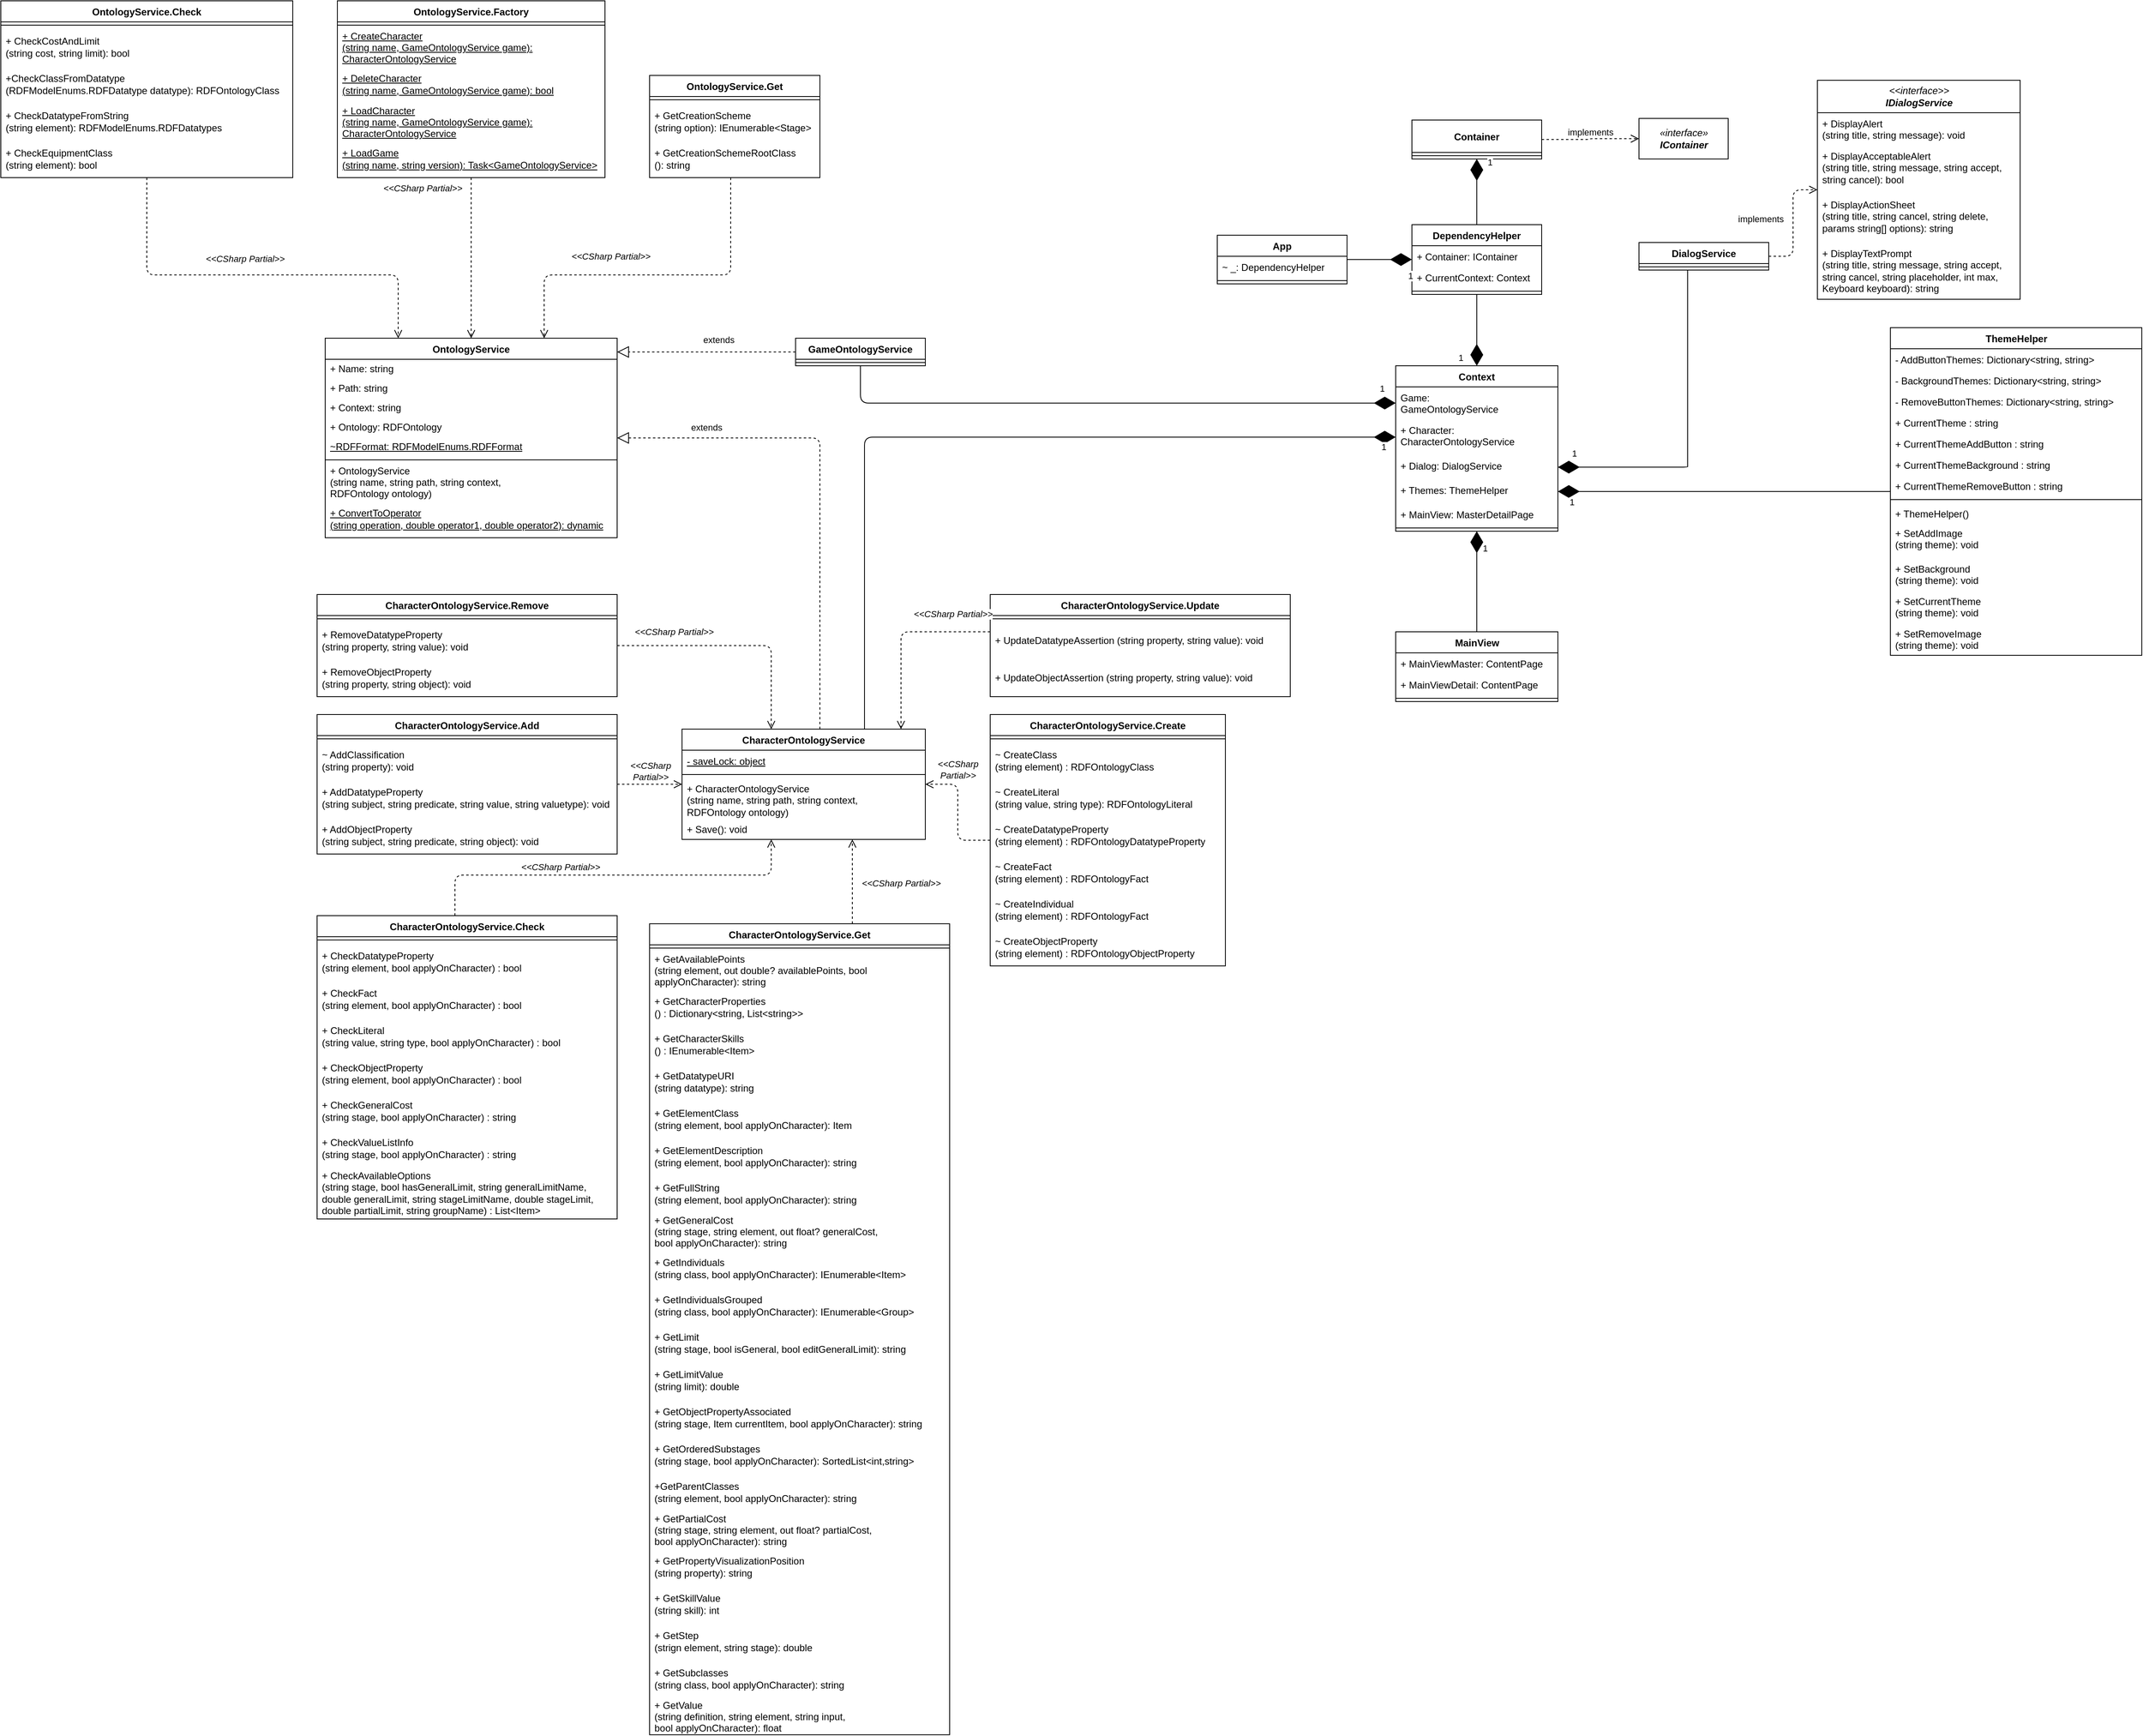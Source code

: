 <mxfile version="14.1.8" type="device"><diagram id="Ia1S_L3mhn8LtrbV-lqc" name="General"><mxGraphModel dx="920" dy="585" grid="1" gridSize="10" guides="1" tooltips="1" connect="1" arrows="1" fold="1" page="1" pageScale="1" pageWidth="9900" pageHeight="9900" math="0" shadow="0"><root><mxCell id="0"/><mxCell id="1" parent="0"/><mxCell id="yE9XUATQtFRVHNUEaAxG-1" value="App" style="swimlane;fontStyle=1;align=center;verticalAlign=top;childLayout=stackLayout;horizontal=1;startSize=26;horizontalStack=0;resizeParent=1;resizeParentMax=0;resizeLast=0;collapsible=1;marginBottom=0;" parent="1" vertex="1"><mxGeometry x="2540" y="751" width="160" height="60" as="geometry"/></mxCell><mxCell id="yE9XUATQtFRVHNUEaAxG-2" value="~ _: DependencyHelper" style="text;strokeColor=none;fillColor=none;align=left;verticalAlign=top;spacingLeft=4;spacingRight=4;overflow=hidden;rotatable=0;points=[[0,0.5],[1,0.5]];portConstraint=eastwest;" parent="yE9XUATQtFRVHNUEaAxG-1" vertex="1"><mxGeometry y="26" width="160" height="26" as="geometry"/></mxCell><mxCell id="yE9XUATQtFRVHNUEaAxG-3" value="" style="line;strokeWidth=1;fillColor=none;align=left;verticalAlign=middle;spacingTop=-1;spacingLeft=3;spacingRight=3;rotatable=0;labelPosition=right;points=[];portConstraint=eastwest;" parent="yE9XUATQtFRVHNUEaAxG-1" vertex="1"><mxGeometry y="52" width="160" height="8" as="geometry"/></mxCell><mxCell id="yE9XUATQtFRVHNUEaAxG-5" value="DependencyHelper" style="swimlane;fontStyle=1;align=center;verticalAlign=top;childLayout=stackLayout;horizontal=1;startSize=26;horizontalStack=0;resizeParent=1;resizeParentMax=0;resizeLast=0;collapsible=1;marginBottom=0;" parent="1" vertex="1"><mxGeometry x="2780" y="738" width="160" height="86" as="geometry"/></mxCell><mxCell id="yE9XUATQtFRVHNUEaAxG-6" value="+ Container: IContainer" style="text;strokeColor=none;fillColor=none;align=left;verticalAlign=top;spacingLeft=4;spacingRight=4;overflow=hidden;rotatable=0;points=[[0,0.5],[1,0.5]];portConstraint=eastwest;" parent="yE9XUATQtFRVHNUEaAxG-5" vertex="1"><mxGeometry y="26" width="160" height="26" as="geometry"/></mxCell><mxCell id="yE9XUATQtFRVHNUEaAxG-9" value="+ CurrentContext: Context" style="text;strokeColor=none;fillColor=none;align=left;verticalAlign=top;spacingLeft=4;spacingRight=4;overflow=hidden;rotatable=0;points=[[0,0.5],[1,0.5]];portConstraint=eastwest;" parent="yE9XUATQtFRVHNUEaAxG-5" vertex="1"><mxGeometry y="52" width="160" height="26" as="geometry"/></mxCell><mxCell id="yE9XUATQtFRVHNUEaAxG-7" value="" style="line;strokeWidth=1;fillColor=none;align=left;verticalAlign=middle;spacingTop=-1;spacingLeft=3;spacingRight=3;rotatable=0;labelPosition=right;points=[];portConstraint=eastwest;" parent="yE9XUATQtFRVHNUEaAxG-5" vertex="1"><mxGeometry y="78" width="160" height="8" as="geometry"/></mxCell><mxCell id="yE9XUATQtFRVHNUEaAxG-10" value="" style="endArrow=diamondThin;endFill=1;endSize=24;html=1;" parent="1" source="yE9XUATQtFRVHNUEaAxG-1" target="yE9XUATQtFRVHNUEaAxG-5" edge="1"><mxGeometry width="160" relative="1" as="geometry"><mxPoint x="2490" y="871" as="sourcePoint"/><mxPoint x="2650" y="871" as="targetPoint"/></mxGeometry></mxCell><mxCell id="yE9XUATQtFRVHNUEaAxG-11" value="1" style="edgeLabel;html=1;align=center;verticalAlign=middle;resizable=0;points=[];" parent="yE9XUATQtFRVHNUEaAxG-10" vertex="1" connectable="0"><mxGeometry x="-0.481" y="4" relative="1" as="geometry"><mxPoint x="57" y="24" as="offset"/></mxGeometry></mxCell><mxCell id="yE9XUATQtFRVHNUEaAxG-12" value="Context" style="swimlane;fontStyle=1;align=center;verticalAlign=top;childLayout=stackLayout;horizontal=1;startSize=26;horizontalStack=0;resizeParent=1;resizeParentMax=0;resizeLast=0;collapsible=1;marginBottom=0;" parent="1" vertex="1"><mxGeometry x="2760" y="912" width="200" height="204" as="geometry"/></mxCell><mxCell id="_t6as6g4_KkXABU6nr1K-5" value="Game:&#10;GameOntologyService" style="text;strokeColor=none;fillColor=none;align=left;verticalAlign=top;spacingLeft=4;spacingRight=4;overflow=hidden;rotatable=0;points=[[0,0.5],[1,0.5]];portConstraint=eastwest;" vertex="1" parent="yE9XUATQtFRVHNUEaAxG-12"><mxGeometry y="26" width="200" height="40" as="geometry"/></mxCell><mxCell id="yE9XUATQtFRVHNUEaAxG-13" value="+ Character: &#10;CharacterOntologyService" style="text;strokeColor=none;fillColor=none;align=left;verticalAlign=top;spacingLeft=4;spacingRight=4;overflow=hidden;rotatable=0;points=[[0,0.5],[1,0.5]];portConstraint=eastwest;" parent="yE9XUATQtFRVHNUEaAxG-12" vertex="1"><mxGeometry y="66" width="200" height="44" as="geometry"/></mxCell><mxCell id="_t6as6g4_KkXABU6nr1K-6" value="+ Dialog: DialogService" style="text;strokeColor=none;fillColor=none;align=left;verticalAlign=top;spacingLeft=4;spacingRight=4;overflow=hidden;rotatable=0;points=[[0,0.5],[1,0.5]];portConstraint=eastwest;" vertex="1" parent="yE9XUATQtFRVHNUEaAxG-12"><mxGeometry y="110" width="200" height="30" as="geometry"/></mxCell><mxCell id="_t6as6g4_KkXABU6nr1K-7" value="+ Themes: ThemeHelper" style="text;strokeColor=none;fillColor=none;align=left;verticalAlign=top;spacingLeft=4;spacingRight=4;overflow=hidden;rotatable=0;points=[[0,0.5],[1,0.5]];portConstraint=eastwest;" vertex="1" parent="yE9XUATQtFRVHNUEaAxG-12"><mxGeometry y="140" width="200" height="30" as="geometry"/></mxCell><mxCell id="yE9XUATQtFRVHNUEaAxG-14" value="+ MainView: MasterDetailPage" style="text;strokeColor=none;fillColor=none;align=left;verticalAlign=top;spacingLeft=4;spacingRight=4;overflow=hidden;rotatable=0;points=[[0,0.5],[1,0.5]];portConstraint=eastwest;" parent="yE9XUATQtFRVHNUEaAxG-12" vertex="1"><mxGeometry y="170" width="200" height="26" as="geometry"/></mxCell><mxCell id="yE9XUATQtFRVHNUEaAxG-15" value="" style="line;strokeWidth=1;fillColor=none;align=left;verticalAlign=middle;spacingTop=-1;spacingLeft=3;spacingRight=3;rotatable=0;labelPosition=right;points=[];portConstraint=eastwest;" parent="yE9XUATQtFRVHNUEaAxG-12" vertex="1"><mxGeometry y="196" width="200" height="8" as="geometry"/></mxCell><mxCell id="yE9XUATQtFRVHNUEaAxG-16" value="Container" style="swimlane;fontStyle=1;align=center;verticalAlign=middle;childLayout=stackLayout;horizontal=1;startSize=40;horizontalStack=0;resizeParent=1;resizeParentMax=0;resizeLast=0;collapsible=1;marginBottom=0;" parent="1" vertex="1"><mxGeometry x="2780" y="609" width="160" height="48" as="geometry"/></mxCell><mxCell id="yE9XUATQtFRVHNUEaAxG-19" value="" style="line;strokeWidth=1;fillColor=none;align=left;verticalAlign=middle;spacingTop=-1;spacingLeft=3;spacingRight=3;rotatable=0;labelPosition=right;points=[];portConstraint=eastwest;" parent="yE9XUATQtFRVHNUEaAxG-16" vertex="1"><mxGeometry y="40" width="160" height="8" as="geometry"/></mxCell><mxCell id="yE9XUATQtFRVHNUEaAxG-23" value="1" style="endArrow=diamondThin;endFill=1;endSize=24;html=1;edgeStyle=orthogonalEdgeStyle;exitX=0.5;exitY=1;exitDx=0;exitDy=0;" parent="1" source="yE9XUATQtFRVHNUEaAxG-5" target="yE9XUATQtFRVHNUEaAxG-12" edge="1"><mxGeometry x="0.778" y="-20" width="160" relative="1" as="geometry"><mxPoint x="2740" y="862" as="sourcePoint"/><mxPoint x="2850" y="842" as="targetPoint"/><mxPoint as="offset"/></mxGeometry></mxCell><mxCell id="_t6as6g4_KkXABU6nr1K-1" value="1" style="endArrow=diamondThin;endFill=1;endSize=24;html=1;edgeStyle=orthogonalEdgeStyle;exitX=0.5;exitY=0;exitDx=0;exitDy=0;" edge="1" parent="1" source="yE9XUATQtFRVHNUEaAxG-5" target="yE9XUATQtFRVHNUEaAxG-16"><mxGeometry x="0.91" y="-16" width="160" relative="1" as="geometry"><mxPoint x="2790" y="791" as="sourcePoint"/><mxPoint x="2880" y="791" as="targetPoint"/><mxPoint as="offset"/><Array as="points"><mxPoint x="2860" y="699"/><mxPoint x="2860" y="699"/></Array></mxGeometry></mxCell><mxCell id="_t6as6g4_KkXABU6nr1K-2" value="&lt;i&gt;«interface»&lt;br&gt;&lt;b&gt;IContainer&lt;/b&gt;&lt;/i&gt;" style="html=1;" vertex="1" parent="1"><mxGeometry x="3060" y="607" width="110" height="50" as="geometry"/></mxCell><mxCell id="_t6as6g4_KkXABU6nr1K-8" value="CharacterOntologyService" style="swimlane;fontStyle=1;align=center;verticalAlign=top;childLayout=stackLayout;horizontal=1;startSize=26;horizontalStack=0;resizeParent=1;resizeParentMax=0;resizeLast=0;collapsible=1;marginBottom=0;" vertex="1" parent="1"><mxGeometry x="1880" y="1360" width="300" height="136" as="geometry"/></mxCell><mxCell id="_t6as6g4_KkXABU6nr1K-34" value="- saveLock: object" style="text;strokeColor=none;fillColor=none;align=left;verticalAlign=top;spacingLeft=4;spacingRight=4;overflow=hidden;rotatable=0;points=[[0,0.5],[1,0.5]];portConstraint=eastwest;fontStyle=4" vertex="1" parent="_t6as6g4_KkXABU6nr1K-8"><mxGeometry y="26" width="300" height="26" as="geometry"/></mxCell><mxCell id="_t6as6g4_KkXABU6nr1K-10" value="" style="line;strokeWidth=1;fillColor=none;align=left;verticalAlign=middle;spacingTop=-1;spacingLeft=3;spacingRight=3;rotatable=0;labelPosition=right;points=[];portConstraint=eastwest;" vertex="1" parent="_t6as6g4_KkXABU6nr1K-8"><mxGeometry y="52" width="300" height="8" as="geometry"/></mxCell><mxCell id="_t6as6g4_KkXABU6nr1K-259" value="+ CharacterOntologyService&#10;(string name, string path, string context,&#10;RDFOntology ontology)" style="text;strokeColor=none;fillColor=none;align=left;verticalAlign=top;spacingLeft=4;spacingRight=4;overflow=hidden;rotatable=0;points=[[0,0.5],[1,0.5]];portConstraint=eastwest;fontStyle=0;whiteSpace=wrap;" vertex="1" parent="_t6as6g4_KkXABU6nr1K-8"><mxGeometry y="60" width="300" height="50" as="geometry"/></mxCell><mxCell id="_t6as6g4_KkXABU6nr1K-111" value="+ Save(): void" style="text;strokeColor=none;fillColor=none;align=left;verticalAlign=top;spacingLeft=4;spacingRight=4;overflow=hidden;rotatable=0;points=[[0,0.5],[1,0.5]];portConstraint=eastwest;fontStyle=0" vertex="1" parent="_t6as6g4_KkXABU6nr1K-8"><mxGeometry y="110" width="300" height="26" as="geometry"/></mxCell><mxCell id="_t6as6g4_KkXABU6nr1K-12" value="GameOntologyService" style="swimlane;fontStyle=1;align=center;verticalAlign=top;childLayout=stackLayout;horizontal=1;startSize=26;horizontalStack=0;resizeParent=1;resizeParentMax=0;resizeLast=0;collapsible=1;marginBottom=0;" vertex="1" parent="1"><mxGeometry x="2020" y="878" width="160" height="34" as="geometry"/></mxCell><mxCell id="_t6as6g4_KkXABU6nr1K-13" value="" style="line;strokeWidth=1;fillColor=none;align=left;verticalAlign=middle;spacingTop=-1;spacingLeft=3;spacingRight=3;rotatable=0;labelPosition=right;points=[];portConstraint=eastwest;" vertex="1" parent="_t6as6g4_KkXABU6nr1K-12"><mxGeometry y="26" width="160" height="8" as="geometry"/></mxCell><mxCell id="_t6as6g4_KkXABU6nr1K-15" value="OntologyService" style="swimlane;fontStyle=1;align=center;verticalAlign=top;childLayout=stackLayout;horizontal=1;startSize=26;horizontalStack=0;resizeParent=1;resizeParentMax=0;resizeLast=0;collapsible=1;marginBottom=0;" vertex="1" parent="1"><mxGeometry x="1440" y="878" width="360" height="246" as="geometry"/></mxCell><mxCell id="_t6as6g4_KkXABU6nr1K-262" value="+ Name: string" style="text;strokeColor=none;fillColor=none;align=left;verticalAlign=middle;spacingLeft=4;spacingRight=4;overflow=hidden;rotatable=0;points=[[0,0.5],[1,0.5]];portConstraint=eastwest;horizontal=1;textDirection=ltr;whiteSpace=wrap;" vertex="1" parent="_t6as6g4_KkXABU6nr1K-15"><mxGeometry y="26" width="360" height="24" as="geometry"/></mxCell><mxCell id="_t6as6g4_KkXABU6nr1K-264" value="+ Path: string" style="text;strokeColor=none;fillColor=none;align=left;verticalAlign=middle;spacingLeft=4;spacingRight=4;overflow=hidden;rotatable=0;points=[[0,0.5],[1,0.5]];portConstraint=eastwest;horizontal=1;textDirection=ltr;whiteSpace=wrap;" vertex="1" parent="_t6as6g4_KkXABU6nr1K-15"><mxGeometry y="50" width="360" height="24" as="geometry"/></mxCell><mxCell id="_t6as6g4_KkXABU6nr1K-263" value="+ Context: string" style="text;strokeColor=none;fillColor=none;align=left;verticalAlign=middle;spacingLeft=4;spacingRight=4;overflow=hidden;rotatable=0;points=[[0,0.5],[1,0.5]];portConstraint=eastwest;horizontal=1;textDirection=ltr;whiteSpace=wrap;" vertex="1" parent="_t6as6g4_KkXABU6nr1K-15"><mxGeometry y="74" width="360" height="24" as="geometry"/></mxCell><mxCell id="_t6as6g4_KkXABU6nr1K-258" value="+ Ontology: RDFOntology" style="text;strokeColor=none;fillColor=none;align=left;verticalAlign=middle;spacingLeft=4;spacingRight=4;overflow=hidden;rotatable=0;points=[[0,0.5],[1,0.5]];portConstraint=eastwest;horizontal=1;textDirection=ltr;whiteSpace=wrap;" vertex="1" parent="_t6as6g4_KkXABU6nr1K-15"><mxGeometry y="98" width="360" height="24" as="geometry"/></mxCell><mxCell id="_t6as6g4_KkXABU6nr1K-266" value="~RDFFormat: RDFModelEnums.RDFFormat" style="text;strokeColor=none;fillColor=none;align=left;verticalAlign=middle;spacingLeft=4;spacingRight=4;overflow=hidden;rotatable=0;points=[[0,0.5],[1,0.5]];portConstraint=eastwest;horizontal=1;textDirection=ltr;whiteSpace=wrap;fontStyle=4" vertex="1" parent="_t6as6g4_KkXABU6nr1K-15"><mxGeometry y="122" width="360" height="24" as="geometry"/></mxCell><mxCell id="_t6as6g4_KkXABU6nr1K-16" value="" style="line;strokeWidth=1;fillColor=none;align=left;verticalAlign=middle;spacingTop=-1;spacingLeft=3;spacingRight=3;rotatable=0;labelPosition=right;points=[];portConstraint=eastwest;" vertex="1" parent="_t6as6g4_KkXABU6nr1K-15"><mxGeometry y="146" width="360" height="8" as="geometry"/></mxCell><mxCell id="_t6as6g4_KkXABU6nr1K-257" value="+ OntologyService&#10;(string name, string path, string context,&#10;RDFOntology ontology)" style="text;strokeColor=none;fillColor=none;align=left;verticalAlign=middle;spacingLeft=4;spacingRight=4;overflow=hidden;rotatable=0;points=[[0,0.5],[1,0.5]];portConstraint=eastwest;horizontal=1;textDirection=ltr;whiteSpace=wrap;" vertex="1" parent="_t6as6g4_KkXABU6nr1K-15"><mxGeometry y="154" width="360" height="46" as="geometry"/></mxCell><mxCell id="_t6as6g4_KkXABU6nr1K-261" value="+ ConvertToOperator&#10;(string operation, double operator1, double operator2): dynamic" style="text;strokeColor=none;fillColor=none;align=left;verticalAlign=middle;spacingLeft=4;spacingRight=4;overflow=hidden;rotatable=0;points=[[0,0.5],[1,0.5]];portConstraint=eastwest;horizontal=1;textDirection=ltr;whiteSpace=wrap;fontStyle=4" vertex="1" parent="_t6as6g4_KkXABU6nr1K-15"><mxGeometry y="200" width="360" height="46" as="geometry"/></mxCell><mxCell id="_t6as6g4_KkXABU6nr1K-17" value="" style="endArrow=diamondThin;endFill=1;endSize=24;html=1;exitX=0.75;exitY=0;exitDx=0;exitDy=0;entryX=0;entryY=0.5;entryDx=0;entryDy=0;edgeStyle=orthogonalEdgeStyle;" edge="1" parent="1" source="_t6as6g4_KkXABU6nr1K-8" target="yE9XUATQtFRVHNUEaAxG-13"><mxGeometry width="160" relative="1" as="geometry"><mxPoint x="2480" y="992" as="sourcePoint"/><mxPoint x="2640" y="992" as="targetPoint"/></mxGeometry></mxCell><mxCell id="_t6as6g4_KkXABU6nr1K-273" value="1" style="edgeLabel;html=1;align=center;verticalAlign=middle;resizable=0;points=[];" vertex="1" connectable="0" parent="_t6as6g4_KkXABU6nr1K-17"><mxGeometry x="0.947" y="2" relative="1" as="geometry"><mxPoint x="11.35" y="14" as="offset"/></mxGeometry></mxCell><mxCell id="_t6as6g4_KkXABU6nr1K-83" value="CharacterOntologyService.Remove" style="swimlane;fontStyle=1;align=center;verticalAlign=top;childLayout=stackLayout;horizontal=1;startSize=26;horizontalStack=0;resizeParent=1;resizeParentMax=0;resizeLast=0;collapsible=1;marginBottom=0;" vertex="1" parent="1"><mxGeometry x="1430" y="1194" width="370" height="126" as="geometry"/></mxCell><mxCell id="_t6as6g4_KkXABU6nr1K-85" value="" style="line;strokeWidth=1;fillColor=none;align=left;verticalAlign=middle;spacingTop=-1;spacingLeft=3;spacingRight=3;rotatable=0;labelPosition=right;points=[];portConstraint=eastwest;" vertex="1" parent="_t6as6g4_KkXABU6nr1K-83"><mxGeometry y="26" width="370" height="8" as="geometry"/></mxCell><mxCell id="_t6as6g4_KkXABU6nr1K-163" value="+ RemoveDatatypeProperty &#10;(string property, string value): void" style="text;strokeColor=none;fillColor=none;align=left;verticalAlign=middle;spacingLeft=4;spacingRight=4;overflow=hidden;rotatable=0;points=[[0,0.5],[1,0.5]];portConstraint=eastwest;horizontal=1;textDirection=ltr;whiteSpace=wrap;" vertex="1" parent="_t6as6g4_KkXABU6nr1K-83"><mxGeometry y="34" width="370" height="46" as="geometry"/></mxCell><mxCell id="_t6as6g4_KkXABU6nr1K-164" value="+ RemoveObjectProperty &#10;(string property, string object): void" style="text;strokeColor=none;fillColor=none;align=left;verticalAlign=middle;spacingLeft=4;spacingRight=4;overflow=hidden;rotatable=0;points=[[0,0.5],[1,0.5]];portConstraint=eastwest;horizontal=1;textDirection=ltr;whiteSpace=wrap;" vertex="1" parent="_t6as6g4_KkXABU6nr1K-83"><mxGeometry y="80" width="370" height="46" as="geometry"/></mxCell><mxCell id="_t6as6g4_KkXABU6nr1K-87" value="CharacterOntologyService.Add" style="swimlane;fontStyle=1;align=center;verticalAlign=top;childLayout=stackLayout;horizontal=1;startSize=26;horizontalStack=0;resizeParent=1;resizeParentMax=0;resizeLast=0;collapsible=1;marginBottom=0;" vertex="1" parent="1"><mxGeometry x="1430" y="1342" width="370" height="172" as="geometry"/></mxCell><mxCell id="_t6as6g4_KkXABU6nr1K-89" value="" style="line;strokeWidth=1;fillColor=none;align=left;verticalAlign=middle;spacingTop=-1;spacingLeft=3;spacingRight=3;rotatable=0;labelPosition=right;points=[];portConstraint=eastwest;" vertex="1" parent="_t6as6g4_KkXABU6nr1K-87"><mxGeometry y="26" width="370" height="8" as="geometry"/></mxCell><mxCell id="_t6as6g4_KkXABU6nr1K-160" value="~ AddClassification &#10;(string property): void" style="text;strokeColor=none;fillColor=none;align=left;verticalAlign=middle;spacingLeft=4;spacingRight=4;overflow=hidden;rotatable=0;points=[[0,0.5],[1,0.5]];portConstraint=eastwest;horizontal=1;textDirection=ltr;whiteSpace=wrap;" vertex="1" parent="_t6as6g4_KkXABU6nr1K-87"><mxGeometry y="34" width="370" height="46" as="geometry"/></mxCell><mxCell id="_t6as6g4_KkXABU6nr1K-88" value="+ AddDatatypeProperty &#10;(string subject, string predicate, string value, string valuetype): void" style="text;strokeColor=none;fillColor=none;align=left;verticalAlign=middle;spacingLeft=4;spacingRight=4;overflow=hidden;rotatable=0;points=[[0,0.5],[1,0.5]];portConstraint=eastwest;horizontal=1;textDirection=ltr;whiteSpace=wrap;" vertex="1" parent="_t6as6g4_KkXABU6nr1K-87"><mxGeometry y="80" width="370" height="46" as="geometry"/></mxCell><mxCell id="_t6as6g4_KkXABU6nr1K-161" value="+ AddObjectProperty&#10;(string subject, string predicate, string object): void" style="text;strokeColor=none;fillColor=none;align=left;verticalAlign=middle;spacingLeft=4;spacingRight=4;overflow=hidden;rotatable=0;points=[[0,0.5],[1,0.5]];portConstraint=eastwest;horizontal=1;textDirection=ltr;whiteSpace=wrap;" vertex="1" parent="_t6as6g4_KkXABU6nr1K-87"><mxGeometry y="126" width="370" height="46" as="geometry"/></mxCell><mxCell id="_t6as6g4_KkXABU6nr1K-91" value="CharacterOntologyService.Check" style="swimlane;fontStyle=1;align=center;verticalAlign=top;childLayout=stackLayout;horizontal=1;startSize=26;horizontalStack=0;resizeParent=1;resizeParentMax=0;resizeLast=0;collapsible=1;marginBottom=0;" vertex="1" parent="1"><mxGeometry x="1430" y="1590" width="370" height="374" as="geometry"/></mxCell><mxCell id="_t6as6g4_KkXABU6nr1K-93" value="" style="line;strokeWidth=1;fillColor=none;align=left;verticalAlign=middle;spacingTop=-1;spacingLeft=3;spacingRight=3;rotatable=0;labelPosition=right;points=[];portConstraint=eastwest;" vertex="1" parent="_t6as6g4_KkXABU6nr1K-91"><mxGeometry y="26" width="370" height="8" as="geometry"/></mxCell><mxCell id="_t6as6g4_KkXABU6nr1K-193" value="+ CheckDatatypeProperty&#10;(string element, bool applyOnCharacter) : bool" style="text;strokeColor=none;fillColor=none;align=left;verticalAlign=middle;spacingLeft=4;spacingRight=4;overflow=hidden;rotatable=0;points=[[0,0.5],[1,0.5]];portConstraint=eastwest;horizontal=1;textDirection=ltr;whiteSpace=wrap;" vertex="1" parent="_t6as6g4_KkXABU6nr1K-91"><mxGeometry y="34" width="370" height="46" as="geometry"/></mxCell><mxCell id="_t6as6g4_KkXABU6nr1K-195" value="+ CheckFact&#10;(string element, bool applyOnCharacter) : bool" style="text;strokeColor=none;fillColor=none;align=left;verticalAlign=middle;spacingLeft=4;spacingRight=4;overflow=hidden;rotatable=0;points=[[0,0.5],[1,0.5]];portConstraint=eastwest;horizontal=1;textDirection=ltr;whiteSpace=wrap;" vertex="1" parent="_t6as6g4_KkXABU6nr1K-91"><mxGeometry y="80" width="370" height="46" as="geometry"/></mxCell><mxCell id="_t6as6g4_KkXABU6nr1K-171" value="+ CheckLiteral&#10;(string value, string type, bool applyOnCharacter) : bool" style="text;strokeColor=none;fillColor=none;align=left;verticalAlign=middle;spacingLeft=4;spacingRight=4;overflow=hidden;rotatable=0;points=[[0,0.5],[1,0.5]];portConstraint=eastwest;horizontal=1;textDirection=ltr;whiteSpace=wrap;" vertex="1" parent="_t6as6g4_KkXABU6nr1K-91"><mxGeometry y="126" width="370" height="46" as="geometry"/></mxCell><mxCell id="_t6as6g4_KkXABU6nr1K-197" value="+ CheckObjectProperty&#10;(string element, bool applyOnCharacter) : bool" style="text;strokeColor=none;fillColor=none;align=left;verticalAlign=middle;spacingLeft=4;spacingRight=4;overflow=hidden;rotatable=0;points=[[0,0.5],[1,0.5]];portConstraint=eastwest;horizontal=1;textDirection=ltr;whiteSpace=wrap;" vertex="1" parent="_t6as6g4_KkXABU6nr1K-91"><mxGeometry y="172" width="370" height="46" as="geometry"/></mxCell><mxCell id="_t6as6g4_KkXABU6nr1K-196" value="+ CheckGeneralCost&#10;(string stage, bool applyOnCharacter) : string" style="text;strokeColor=none;fillColor=none;align=left;verticalAlign=middle;spacingLeft=4;spacingRight=4;overflow=hidden;rotatable=0;points=[[0,0.5],[1,0.5]];portConstraint=eastwest;horizontal=1;textDirection=ltr;whiteSpace=wrap;" vertex="1" parent="_t6as6g4_KkXABU6nr1K-91"><mxGeometry y="218" width="370" height="46" as="geometry"/></mxCell><mxCell id="_t6as6g4_KkXABU6nr1K-194" value="+ CheckValueListInfo&#10;(string stage, bool applyOnCharacter) : string" style="text;strokeColor=none;fillColor=none;align=left;verticalAlign=middle;spacingLeft=4;spacingRight=4;overflow=hidden;rotatable=0;points=[[0,0.5],[1,0.5]];portConstraint=eastwest;horizontal=1;textDirection=ltr;whiteSpace=wrap;" vertex="1" parent="_t6as6g4_KkXABU6nr1K-91"><mxGeometry y="264" width="370" height="46" as="geometry"/></mxCell><mxCell id="_t6as6g4_KkXABU6nr1K-192" value="+ CheckAvailableOptions&#10;(string stage, bool hasGeneralLimit, string generalLimitName, double generalLimit, string stageLimitName, double stageLimit, double partialLimit, string groupName) : List&lt;Item&gt;" style="text;strokeColor=none;fillColor=none;align=left;verticalAlign=middle;spacingLeft=4;spacingRight=4;overflow=hidden;rotatable=0;points=[[0,0.5],[1,0.5]];portConstraint=eastwest;horizontal=1;textDirection=ltr;whiteSpace=wrap;" vertex="1" parent="_t6as6g4_KkXABU6nr1K-91"><mxGeometry y="310" width="370" height="64" as="geometry"/></mxCell><mxCell id="_t6as6g4_KkXABU6nr1K-95" value="CharacterOntologyService.Create" style="swimlane;fontStyle=1;align=center;verticalAlign=top;childLayout=stackLayout;horizontal=1;startSize=26;horizontalStack=0;resizeParent=1;resizeParentMax=0;resizeLast=0;collapsible=1;marginBottom=0;" vertex="1" parent="1"><mxGeometry x="2260" y="1342" width="290" height="310" as="geometry"/></mxCell><mxCell id="_t6as6g4_KkXABU6nr1K-97" value="" style="line;strokeWidth=1;fillColor=none;align=left;verticalAlign=middle;spacingTop=-1;spacingLeft=3;spacingRight=3;rotatable=0;labelPosition=right;points=[];portConstraint=eastwest;" vertex="1" parent="_t6as6g4_KkXABU6nr1K-95"><mxGeometry y="26" width="290" height="8" as="geometry"/></mxCell><mxCell id="_t6as6g4_KkXABU6nr1K-181" value="~ CreateClass&#10;(string element) : RDFOntologyClass" style="text;strokeColor=none;fillColor=none;align=left;verticalAlign=middle;spacingLeft=4;spacingRight=4;overflow=hidden;rotatable=0;points=[[0,0.5],[1,0.5]];portConstraint=eastwest;horizontal=1;textDirection=ltr;whiteSpace=wrap;" vertex="1" parent="_t6as6g4_KkXABU6nr1K-95"><mxGeometry y="34" width="290" height="46" as="geometry"/></mxCell><mxCell id="_t6as6g4_KkXABU6nr1K-173" value="~ CreateLiteral&#10;(string value, string type): RDFOntologyLiteral" style="text;strokeColor=none;fillColor=none;align=left;verticalAlign=middle;spacingLeft=4;spacingRight=4;overflow=hidden;rotatable=0;points=[[0,0.5],[1,0.5]];portConstraint=eastwest;horizontal=1;textDirection=ltr;whiteSpace=wrap;" vertex="1" parent="_t6as6g4_KkXABU6nr1K-95"><mxGeometry y="80" width="290" height="46" as="geometry"/></mxCell><mxCell id="_t6as6g4_KkXABU6nr1K-184" value="~ CreateDatatypeProperty&#10;(string element) : RDFOntologyDatatypeProperty" style="text;strokeColor=none;fillColor=none;align=left;verticalAlign=middle;spacingLeft=4;spacingRight=4;overflow=hidden;rotatable=0;points=[[0,0.5],[1,0.5]];portConstraint=eastwest;horizontal=1;textDirection=ltr;whiteSpace=wrap;" vertex="1" parent="_t6as6g4_KkXABU6nr1K-95"><mxGeometry y="126" width="290" height="46" as="geometry"/></mxCell><mxCell id="_t6as6g4_KkXABU6nr1K-167" value="~ CreateFact&#10;(string element) : RDFOntologyFact" style="text;strokeColor=none;fillColor=none;align=left;verticalAlign=middle;spacingLeft=4;spacingRight=4;overflow=hidden;rotatable=0;points=[[0,0.5],[1,0.5]];portConstraint=eastwest;horizontal=1;textDirection=ltr;whiteSpace=wrap;" vertex="1" parent="_t6as6g4_KkXABU6nr1K-95"><mxGeometry y="172" width="290" height="46" as="geometry"/></mxCell><mxCell id="_t6as6g4_KkXABU6nr1K-182" value="~ CreateIndividual&#10;(string element) : RDFOntologyFact" style="text;strokeColor=none;fillColor=none;align=left;verticalAlign=middle;spacingLeft=4;spacingRight=4;overflow=hidden;rotatable=0;points=[[0,0.5],[1,0.5]];portConstraint=eastwest;horizontal=1;textDirection=ltr;whiteSpace=wrap;" vertex="1" parent="_t6as6g4_KkXABU6nr1K-95"><mxGeometry y="218" width="290" height="46" as="geometry"/></mxCell><mxCell id="_t6as6g4_KkXABU6nr1K-183" value="~ CreateObjectProperty&#10;(string element) : RDFOntologyObjectProperty" style="text;strokeColor=none;fillColor=none;align=left;verticalAlign=middle;spacingLeft=4;spacingRight=4;overflow=hidden;rotatable=0;points=[[0,0.5],[1,0.5]];portConstraint=eastwest;horizontal=1;textDirection=ltr;whiteSpace=wrap;" vertex="1" parent="_t6as6g4_KkXABU6nr1K-95"><mxGeometry y="264" width="290" height="46" as="geometry"/></mxCell><mxCell id="_t6as6g4_KkXABU6nr1K-99" value="CharacterOntologyService.Get" style="swimlane;fontStyle=1;align=center;verticalAlign=top;childLayout=stackLayout;horizontal=1;startSize=26;horizontalStack=0;resizeParent=1;resizeParentMax=0;resizeLast=0;collapsible=1;marginBottom=0;" vertex="1" parent="1"><mxGeometry x="1840" y="1600" width="370" height="1000" as="geometry"/></mxCell><mxCell id="_t6as6g4_KkXABU6nr1K-101" value="" style="line;strokeWidth=1;fillColor=none;align=left;verticalAlign=middle;spacingTop=-1;spacingLeft=3;spacingRight=3;rotatable=0;labelPosition=right;points=[];portConstraint=eastwest;" vertex="1" parent="_t6as6g4_KkXABU6nr1K-99"><mxGeometry y="26" width="370" height="8" as="geometry"/></mxCell><mxCell id="_t6as6g4_KkXABU6nr1K-206" value="+ GetAvailablePoints&#10;(string element, out double? availablePoints, bool applyOnCharacter): string" style="text;strokeColor=none;fillColor=none;align=left;verticalAlign=middle;spacingLeft=4;spacingRight=4;overflow=hidden;rotatable=0;points=[[0,0.5],[1,0.5]];portConstraint=eastwest;horizontal=1;textDirection=ltr;whiteSpace=wrap;" vertex="1" parent="_t6as6g4_KkXABU6nr1K-99"><mxGeometry y="34" width="370" height="46" as="geometry"/></mxCell><mxCell id="_t6as6g4_KkXABU6nr1K-198" value="+ GetCharacterProperties &#10;() : Dictionary&lt;string, List&lt;string&gt;&gt;" style="text;strokeColor=none;fillColor=none;align=left;verticalAlign=middle;spacingLeft=4;spacingRight=4;overflow=hidden;rotatable=0;points=[[0,0.5],[1,0.5]];portConstraint=eastwest;horizontal=1;textDirection=ltr;whiteSpace=wrap;" vertex="1" parent="_t6as6g4_KkXABU6nr1K-99"><mxGeometry y="80" width="370" height="46" as="geometry"/></mxCell><mxCell id="_t6as6g4_KkXABU6nr1K-199" value="+ GetCharacterSkills&#10;() : IEnumerable&lt;Item&gt;" style="text;strokeColor=none;fillColor=none;align=left;verticalAlign=middle;spacingLeft=4;spacingRight=4;overflow=hidden;rotatable=0;points=[[0,0.5],[1,0.5]];portConstraint=eastwest;horizontal=1;textDirection=ltr;whiteSpace=wrap;" vertex="1" parent="_t6as6g4_KkXABU6nr1K-99"><mxGeometry y="126" width="370" height="46" as="geometry"/></mxCell><mxCell id="_t6as6g4_KkXABU6nr1K-214" value="+ GetDatatypeURI&#10;(string datatype): string" style="text;strokeColor=none;fillColor=none;align=left;verticalAlign=middle;spacingLeft=4;spacingRight=4;overflow=hidden;rotatable=0;points=[[0,0.5],[1,0.5]];portConstraint=eastwest;horizontal=1;textDirection=ltr;whiteSpace=wrap;" vertex="1" parent="_t6as6g4_KkXABU6nr1K-99"><mxGeometry y="172" width="370" height="46" as="geometry"/></mxCell><mxCell id="_t6as6g4_KkXABU6nr1K-208" value="+ GetElementClass&#10;(string element, bool applyOnCharacter): Item" style="text;strokeColor=none;fillColor=none;align=left;verticalAlign=middle;spacingLeft=4;spacingRight=4;overflow=hidden;rotatable=0;points=[[0,0.5],[1,0.5]];portConstraint=eastwest;horizontal=1;textDirection=ltr;whiteSpace=wrap;" vertex="1" parent="_t6as6g4_KkXABU6nr1K-99"><mxGeometry y="218" width="370" height="46" as="geometry"/></mxCell><mxCell id="_t6as6g4_KkXABU6nr1K-210" value="+ GetElementDescription&#10;(string element, bool applyOnCharacter): string" style="text;strokeColor=none;fillColor=none;align=left;verticalAlign=middle;spacingLeft=4;spacingRight=4;overflow=hidden;rotatable=0;points=[[0,0.5],[1,0.5]];portConstraint=eastwest;horizontal=1;textDirection=ltr;whiteSpace=wrap;" vertex="1" parent="_t6as6g4_KkXABU6nr1K-99"><mxGeometry y="264" width="370" height="46" as="geometry"/></mxCell><mxCell id="_t6as6g4_KkXABU6nr1K-212" value="+ GetFullString&#10;(string element, bool applyOnCharacter): string" style="text;strokeColor=none;fillColor=none;align=left;verticalAlign=middle;spacingLeft=4;spacingRight=4;overflow=hidden;rotatable=0;points=[[0,0.5],[1,0.5]];portConstraint=eastwest;horizontal=1;textDirection=ltr;whiteSpace=wrap;" vertex="1" parent="_t6as6g4_KkXABU6nr1K-99"><mxGeometry y="310" width="370" height="46" as="geometry"/></mxCell><mxCell id="_t6as6g4_KkXABU6nr1K-216" value="+ GetGeneralCost&#10;(string stage, string element, out float? generalCost, &#10;bool applyOnCharacter): string" style="text;strokeColor=none;fillColor=none;align=left;verticalAlign=middle;spacingLeft=4;spacingRight=4;overflow=hidden;rotatable=0;points=[[0,0.5],[1,0.5]];portConstraint=eastwest;horizontal=1;textDirection=ltr;whiteSpace=wrap;" vertex="1" parent="_t6as6g4_KkXABU6nr1K-99"><mxGeometry y="356" width="370" height="46" as="geometry"/></mxCell><mxCell id="_t6as6g4_KkXABU6nr1K-209" value="+ GetIndividuals&#10;(string class, bool applyOnCharacter): IEnumerable&lt;Item&gt;" style="text;strokeColor=none;fillColor=none;align=left;verticalAlign=middle;spacingLeft=4;spacingRight=4;overflow=hidden;rotatable=0;points=[[0,0.5],[1,0.5]];portConstraint=eastwest;horizontal=1;textDirection=ltr;whiteSpace=wrap;" vertex="1" parent="_t6as6g4_KkXABU6nr1K-99"><mxGeometry y="402" width="370" height="46" as="geometry"/></mxCell><mxCell id="_t6as6g4_KkXABU6nr1K-207" value="+ GetIndividualsGrouped&#10;(string class, bool applyOnCharacter): IEnumerable&lt;Group&gt;" style="text;strokeColor=none;fillColor=none;align=left;verticalAlign=middle;spacingLeft=4;spacingRight=4;overflow=hidden;rotatable=0;points=[[0,0.5],[1,0.5]];portConstraint=eastwest;horizontal=1;textDirection=ltr;whiteSpace=wrap;" vertex="1" parent="_t6as6g4_KkXABU6nr1K-99"><mxGeometry y="448" width="370" height="46" as="geometry"/></mxCell><mxCell id="_t6as6g4_KkXABU6nr1K-205" value="+ GetLimit&#10;(string stage, bool isGeneral, bool editGeneralLimit): string" style="text;strokeColor=none;fillColor=none;align=left;verticalAlign=middle;spacingLeft=4;spacingRight=4;overflow=hidden;rotatable=0;points=[[0,0.5],[1,0.5]];portConstraint=eastwest;horizontal=1;textDirection=ltr;whiteSpace=wrap;" vertex="1" parent="_t6as6g4_KkXABU6nr1K-99"><mxGeometry y="494" width="370" height="46" as="geometry"/></mxCell><mxCell id="_t6as6g4_KkXABU6nr1K-203" value="+ GetLimitValue&#10;(string limit): double" style="text;strokeColor=none;fillColor=none;align=left;verticalAlign=middle;spacingLeft=4;spacingRight=4;overflow=hidden;rotatable=0;points=[[0,0.5],[1,0.5]];portConstraint=eastwest;horizontal=1;textDirection=ltr;whiteSpace=wrap;" vertex="1" parent="_t6as6g4_KkXABU6nr1K-99"><mxGeometry y="540" width="370" height="46" as="geometry"/></mxCell><mxCell id="_t6as6g4_KkXABU6nr1K-202" value="+ GetObjectPropertyAssociated&#10;(string stage, Item currentItem, bool applyOnCharacter): string" style="text;strokeColor=none;fillColor=none;align=left;verticalAlign=middle;spacingLeft=4;spacingRight=4;overflow=hidden;rotatable=0;points=[[0,0.5],[1,0.5]];portConstraint=eastwest;horizontal=1;textDirection=ltr;whiteSpace=wrap;" vertex="1" parent="_t6as6g4_KkXABU6nr1K-99"><mxGeometry y="586" width="370" height="46" as="geometry"/></mxCell><mxCell id="_t6as6g4_KkXABU6nr1K-211" value="+ GetOrderedSubstages&#10;(string stage, bool applyOnCharacter): SortedList&lt;int,string&gt;" style="text;strokeColor=none;fillColor=none;align=left;verticalAlign=middle;spacingLeft=4;spacingRight=4;overflow=hidden;rotatable=0;points=[[0,0.5],[1,0.5]];portConstraint=eastwest;horizontal=1;textDirection=ltr;whiteSpace=wrap;" vertex="1" parent="_t6as6g4_KkXABU6nr1K-99"><mxGeometry y="632" width="370" height="46" as="geometry"/></mxCell><mxCell id="_t6as6g4_KkXABU6nr1K-213" value="+GetParentClasses&#10;(string element, bool applyOnCharacter): string" style="text;strokeColor=none;fillColor=none;align=left;verticalAlign=middle;spacingLeft=4;spacingRight=4;overflow=hidden;rotatable=0;points=[[0,0.5],[1,0.5]];portConstraint=eastwest;horizontal=1;textDirection=ltr;whiteSpace=wrap;" vertex="1" parent="_t6as6g4_KkXABU6nr1K-99"><mxGeometry y="678" width="370" height="46" as="geometry"/></mxCell><mxCell id="_t6as6g4_KkXABU6nr1K-240" value="+ GetPartialCost&#10;(string stage, string element, out float? partialCost, &#10;bool applyOnCharacter): string" style="text;strokeColor=none;fillColor=none;align=left;verticalAlign=middle;spacingLeft=4;spacingRight=4;overflow=hidden;rotatable=0;points=[[0,0.5],[1,0.5]];portConstraint=eastwest;horizontal=1;textDirection=ltr;whiteSpace=wrap;" vertex="1" parent="_t6as6g4_KkXABU6nr1K-99"><mxGeometry y="724" width="370" height="46" as="geometry"/></mxCell><mxCell id="_t6as6g4_KkXABU6nr1K-185" value="+ GetPropertyVisualizationPosition &#10;(string property): string" style="text;strokeColor=none;fillColor=none;align=left;verticalAlign=middle;spacingLeft=4;spacingRight=4;overflow=hidden;rotatable=0;points=[[0,0.5],[1,0.5]];portConstraint=eastwest;horizontal=1;textDirection=ltr;whiteSpace=wrap;" vertex="1" parent="_t6as6g4_KkXABU6nr1K-99"><mxGeometry y="770" width="370" height="46" as="geometry"/></mxCell><mxCell id="_t6as6g4_KkXABU6nr1K-200" value="+ GetSkillValue&#10;(string skill): int" style="text;strokeColor=none;fillColor=none;align=left;verticalAlign=middle;spacingLeft=4;spacingRight=4;overflow=hidden;rotatable=0;points=[[0,0.5],[1,0.5]];portConstraint=eastwest;horizontal=1;textDirection=ltr;whiteSpace=wrap;" vertex="1" parent="_t6as6g4_KkXABU6nr1K-99"><mxGeometry y="816" width="370" height="46" as="geometry"/></mxCell><mxCell id="_t6as6g4_KkXABU6nr1K-204" value="+ GetStep&#10;(strign element, string stage): double" style="text;strokeColor=none;fillColor=none;align=left;verticalAlign=middle;spacingLeft=4;spacingRight=4;overflow=hidden;rotatable=0;points=[[0,0.5],[1,0.5]];portConstraint=eastwest;horizontal=1;textDirection=ltr;whiteSpace=wrap;" vertex="1" parent="_t6as6g4_KkXABU6nr1K-99"><mxGeometry y="862" width="370" height="46" as="geometry"/></mxCell><mxCell id="_t6as6g4_KkXABU6nr1K-239" value="+ GetSubclasses&#10;(string class, bool applyOnCharacter): string" style="text;strokeColor=none;fillColor=none;align=left;verticalAlign=middle;spacingLeft=4;spacingRight=4;overflow=hidden;rotatable=0;points=[[0,0.5],[1,0.5]];portConstraint=eastwest;horizontal=1;textDirection=ltr;whiteSpace=wrap;" vertex="1" parent="_t6as6g4_KkXABU6nr1K-99"><mxGeometry y="908" width="370" height="46" as="geometry"/></mxCell><mxCell id="_t6as6g4_KkXABU6nr1K-201" value="+ GetValue&#10;(string definition, string element, string input, &#10;bool applyOnCharacter): float" style="text;strokeColor=none;fillColor=none;align=left;verticalAlign=middle;spacingLeft=4;spacingRight=4;overflow=hidden;rotatable=0;points=[[0,0.5],[1,0.5]];portConstraint=eastwest;horizontal=1;textDirection=ltr;whiteSpace=wrap;" vertex="1" parent="_t6as6g4_KkXABU6nr1K-99"><mxGeometry y="954" width="370" height="46" as="geometry"/></mxCell><mxCell id="_t6as6g4_KkXABU6nr1K-103" value="CharacterOntologyService.Update" style="swimlane;fontStyle=1;align=center;verticalAlign=top;childLayout=stackLayout;horizontal=1;startSize=26;horizontalStack=0;resizeParent=1;resizeParentMax=0;resizeLast=0;collapsible=1;marginBottom=0;" vertex="1" parent="1"><mxGeometry x="2260" y="1194" width="370" height="126" as="geometry"/></mxCell><mxCell id="_t6as6g4_KkXABU6nr1K-105" value="" style="line;strokeWidth=1;fillColor=none;align=left;verticalAlign=middle;spacingTop=-1;spacingLeft=3;spacingRight=3;rotatable=0;labelPosition=right;points=[];portConstraint=eastwest;" vertex="1" parent="_t6as6g4_KkXABU6nr1K-103"><mxGeometry y="26" width="370" height="8" as="geometry"/></mxCell><mxCell id="_t6as6g4_KkXABU6nr1K-165" value="+ UpdateDatatypeAssertion (string property, string value): void" style="text;strokeColor=none;fillColor=none;align=left;verticalAlign=middle;spacingLeft=4;spacingRight=4;overflow=hidden;rotatable=0;points=[[0,0.5],[1,0.5]];portConstraint=eastwest;horizontal=1;textDirection=ltr;whiteSpace=wrap;" vertex="1" parent="_t6as6g4_KkXABU6nr1K-103"><mxGeometry y="34" width="370" height="46" as="geometry"/></mxCell><mxCell id="_t6as6g4_KkXABU6nr1K-166" value="+ UpdateObjectAssertion (string property, string value): void" style="text;strokeColor=none;fillColor=none;align=left;verticalAlign=middle;spacingLeft=4;spacingRight=4;overflow=hidden;rotatable=0;points=[[0,0.5],[1,0.5]];portConstraint=eastwest;horizontal=1;textDirection=ltr;whiteSpace=wrap;" vertex="1" parent="_t6as6g4_KkXABU6nr1K-103"><mxGeometry y="80" width="370" height="46" as="geometry"/></mxCell><mxCell id="_t6as6g4_KkXABU6nr1K-245" value="" style="html=1;verticalAlign=bottom;endArrow=open;dashed=1;endSize=8;edgeStyle=orthogonalEdgeStyle;" edge="1" parent="1" source="_t6as6g4_KkXABU6nr1K-87" target="_t6as6g4_KkXABU6nr1K-8"><mxGeometry relative="1" as="geometry"><mxPoint x="2070" y="1500" as="sourcePoint"/><mxPoint x="1920" y="1500" as="targetPoint"/></mxGeometry></mxCell><mxCell id="_t6as6g4_KkXABU6nr1K-246" value="&lt;i&gt;&amp;lt;&amp;lt;CSharp &lt;br&gt;Partial&amp;gt;&amp;gt;&lt;/i&gt;" style="edgeLabel;html=1;align=center;verticalAlign=middle;resizable=0;points=[];" vertex="1" connectable="0" parent="_t6as6g4_KkXABU6nr1K-245"><mxGeometry x="-0.228" y="-3" relative="1" as="geometry"><mxPoint x="9.41" y="-19" as="offset"/></mxGeometry></mxCell><mxCell id="_t6as6g4_KkXABU6nr1K-247" value="" style="html=1;verticalAlign=bottom;endArrow=open;dashed=1;endSize=8;edgeStyle=orthogonalEdgeStyle;" edge="1" parent="1" source="_t6as6g4_KkXABU6nr1K-91" target="_t6as6g4_KkXABU6nr1K-8"><mxGeometry relative="1" as="geometry"><mxPoint x="1840" y="1522" as="sourcePoint"/><mxPoint x="2000.0" y="1475.0" as="targetPoint"/><Array as="points"><mxPoint x="1600" y="1540"/><mxPoint x="1990" y="1540"/></Array></mxGeometry></mxCell><mxCell id="_t6as6g4_KkXABU6nr1K-248" value="&lt;i&gt;&amp;lt;&amp;lt;CSharp Partial&amp;gt;&amp;gt;&lt;/i&gt;" style="edgeLabel;html=1;align=center;verticalAlign=middle;resizable=0;points=[];" vertex="1" connectable="0" parent="_t6as6g4_KkXABU6nr1K-247"><mxGeometry x="-0.228" y="-3" relative="1" as="geometry"><mxPoint x="-7.12" y="-13.06" as="offset"/></mxGeometry></mxCell><mxCell id="_t6as6g4_KkXABU6nr1K-249" value="" style="html=1;verticalAlign=bottom;endArrow=open;dashed=1;endSize=8;edgeStyle=orthogonalEdgeStyle;" edge="1" parent="1" source="_t6as6g4_KkXABU6nr1K-99" target="_t6as6g4_KkXABU6nr1K-8"><mxGeometry relative="1" as="geometry"><mxPoint x="1699.996" y="1600" as="sourcePoint"/><mxPoint x="2090.064" y="1446.0" as="targetPoint"/><Array as="points"><mxPoint x="2090" y="1580"/><mxPoint x="2090" y="1580"/></Array></mxGeometry></mxCell><mxCell id="_t6as6g4_KkXABU6nr1K-250" value="&lt;i&gt;&amp;lt;&amp;lt;CSharp Partial&amp;gt;&amp;gt;&lt;/i&gt;" style="edgeLabel;html=1;align=center;verticalAlign=middle;resizable=0;points=[];" vertex="1" connectable="0" parent="_t6as6g4_KkXABU6nr1K-249"><mxGeometry x="-0.228" y="-3" relative="1" as="geometry"><mxPoint x="57" y="-10" as="offset"/></mxGeometry></mxCell><mxCell id="_t6as6g4_KkXABU6nr1K-251" value="" style="html=1;verticalAlign=bottom;endArrow=open;dashed=1;endSize=8;edgeStyle=orthogonalEdgeStyle;" edge="1" parent="1" source="_t6as6g4_KkXABU6nr1K-83" target="_t6as6g4_KkXABU6nr1K-8"><mxGeometry relative="1" as="geometry"><mxPoint x="1980" y="1339" as="sourcePoint"/><mxPoint x="1980" y="1175" as="targetPoint"/><Array as="points"><mxPoint x="1990" y="1257"/></Array></mxGeometry></mxCell><mxCell id="_t6as6g4_KkXABU6nr1K-252" value="&lt;i&gt;&amp;lt;&amp;lt;CSharp Partial&amp;gt;&amp;gt;&lt;/i&gt;" style="edgeLabel;html=1;align=center;verticalAlign=middle;resizable=0;points=[];" vertex="1" connectable="0" parent="_t6as6g4_KkXABU6nr1K-251"><mxGeometry x="-0.228" y="-3" relative="1" as="geometry"><mxPoint x="-42.94" y="-20" as="offset"/></mxGeometry></mxCell><mxCell id="_t6as6g4_KkXABU6nr1K-253" value="" style="html=1;verticalAlign=bottom;endArrow=open;dashed=1;endSize=8;edgeStyle=orthogonalEdgeStyle;" edge="1" parent="1" target="_t6as6g4_KkXABU6nr1K-8"><mxGeometry relative="1" as="geometry"><mxPoint x="2260" y="1240" as="sourcePoint"/><mxPoint x="2120" y="1376" as="targetPoint"/><Array as="points"><mxPoint x="2150" y="1240"/></Array></mxGeometry></mxCell><mxCell id="_t6as6g4_KkXABU6nr1K-254" value="&lt;i&gt;&amp;lt;&amp;lt;CSharp Partial&amp;gt;&amp;gt;&lt;/i&gt;" style="edgeLabel;html=1;align=center;verticalAlign=middle;resizable=0;points=[];" vertex="1" connectable="0" parent="_t6as6g4_KkXABU6nr1K-253"><mxGeometry x="-0.228" y="-3" relative="1" as="geometry"><mxPoint x="43" y="-19" as="offset"/></mxGeometry></mxCell><mxCell id="_t6as6g4_KkXABU6nr1K-255" value="" style="html=1;verticalAlign=bottom;endArrow=open;dashed=1;endSize=8;edgeStyle=orthogonalEdgeStyle;" edge="1" parent="1" source="_t6as6g4_KkXABU6nr1K-95" target="_t6as6g4_KkXABU6nr1K-8"><mxGeometry relative="1" as="geometry"><mxPoint x="2120" y="1630" as="sourcePoint"/><mxPoint x="2120" y="1466" as="targetPoint"/><Array as="points"/></mxGeometry></mxCell><mxCell id="_t6as6g4_KkXABU6nr1K-256" value="&lt;i&gt;&amp;lt;&amp;lt;CSharp &lt;br&gt;Partial&amp;gt;&amp;gt;&lt;/i&gt;" style="edgeLabel;html=1;align=center;verticalAlign=middle;resizable=0;points=[];" vertex="1" connectable="0" parent="_t6as6g4_KkXABU6nr1K-255"><mxGeometry x="-0.228" y="-3" relative="1" as="geometry"><mxPoint x="-3" y="-69.35" as="offset"/></mxGeometry></mxCell><mxCell id="_t6as6g4_KkXABU6nr1K-267" value="" style="endArrow=block;dashed=1;endFill=0;endSize=12;html=1;edgeStyle=orthogonalEdgeStyle;" edge="1" parent="1" source="_t6as6g4_KkXABU6nr1K-8" target="_t6as6g4_KkXABU6nr1K-15"><mxGeometry width="160" relative="1" as="geometry"><mxPoint x="1790" y="1160" as="sourcePoint"/><mxPoint x="1950" y="1160" as="targetPoint"/><Array as="points"><mxPoint x="2050" y="1001"/></Array></mxGeometry></mxCell><mxCell id="_t6as6g4_KkXABU6nr1K-268" value="extends" style="edgeLabel;html=1;align=center;verticalAlign=middle;resizable=0;points=[];" vertex="1" connectable="0" parent="_t6as6g4_KkXABU6nr1K-267"><mxGeometry x="-0.161" y="1" relative="1" as="geometry"><mxPoint x="-139" y="-116.71" as="offset"/></mxGeometry></mxCell><mxCell id="_t6as6g4_KkXABU6nr1K-269" value="" style="endArrow=block;dashed=1;endFill=0;endSize=12;html=1;edgeStyle=orthogonalEdgeStyle;" edge="1" parent="1" source="_t6as6g4_KkXABU6nr1K-12" target="_t6as6g4_KkXABU6nr1K-15"><mxGeometry width="160" relative="1" as="geometry"><mxPoint x="2080" y="1199" as="sourcePoint"/><mxPoint x="1830" y="840" as="targetPoint"/><Array as="points"><mxPoint x="1850" y="895"/><mxPoint x="1850" y="895"/></Array></mxGeometry></mxCell><mxCell id="_t6as6g4_KkXABU6nr1K-270" value="extends" style="edgeLabel;html=1;align=center;verticalAlign=middle;resizable=0;points=[];" vertex="1" connectable="0" parent="_t6as6g4_KkXABU6nr1K-269"><mxGeometry x="-0.161" y="1" relative="1" as="geometry"><mxPoint x="-2.35" y="-16.0" as="offset"/></mxGeometry></mxCell><mxCell id="_t6as6g4_KkXABU6nr1K-271" value="" style="endArrow=diamondThin;endFill=1;endSize=24;html=1;entryX=0;entryY=0.5;entryDx=0;entryDy=0;edgeStyle=orthogonalEdgeStyle;" edge="1" parent="1" source="_t6as6g4_KkXABU6nr1K-12" target="_t6as6g4_KkXABU6nr1K-5"><mxGeometry width="160" relative="1" as="geometry"><mxPoint x="2320" y="830" as="sourcePoint"/><mxPoint x="2480" y="830" as="targetPoint"/><Array as="points"><mxPoint x="2290" y="958"/><mxPoint x="2290" y="958"/></Array></mxGeometry></mxCell><mxCell id="_t6as6g4_KkXABU6nr1K-272" value="1" style="edgeLabel;html=1;align=center;verticalAlign=middle;resizable=0;points=[];" vertex="1" connectable="0" parent="_t6as6g4_KkXABU6nr1K-271"><mxGeometry x="0.937" y="5" relative="1" as="geometry"><mxPoint x="4.88" y="-13" as="offset"/></mxGeometry></mxCell><mxCell id="_t6as6g4_KkXABU6nr1K-274" value="OntologyService.Check" style="swimlane;fontStyle=1;align=center;verticalAlign=top;childLayout=stackLayout;horizontal=1;startSize=26;horizontalStack=0;resizeParent=1;resizeParentMax=0;resizeLast=0;collapsible=1;marginBottom=0;" vertex="1" parent="1"><mxGeometry x="1040" y="462" width="360" height="218" as="geometry"/></mxCell><mxCell id="_t6as6g4_KkXABU6nr1K-280" value="" style="line;strokeWidth=1;fillColor=none;align=left;verticalAlign=middle;spacingTop=-1;spacingLeft=3;spacingRight=3;rotatable=0;labelPosition=right;points=[];portConstraint=eastwest;" vertex="1" parent="_t6as6g4_KkXABU6nr1K-274"><mxGeometry y="26" width="360" height="8" as="geometry"/></mxCell><mxCell id="_t6as6g4_KkXABU6nr1K-303" value="+ CheckCostAndLimit&#10;(string cost, string limit): bool" style="text;strokeColor=none;fillColor=none;align=left;verticalAlign=middle;spacingLeft=4;spacingRight=4;overflow=hidden;rotatable=0;points=[[0,0.5],[1,0.5]];portConstraint=eastwest;horizontal=1;textDirection=ltr;whiteSpace=wrap;" vertex="1" parent="_t6as6g4_KkXABU6nr1K-274"><mxGeometry y="34" width="360" height="46" as="geometry"/></mxCell><mxCell id="_t6as6g4_KkXABU6nr1K-301" value="+CheckClassFromDatatype&#10;(RDFModelEnums.RDFDatatype datatype): RDFOntologyClass" style="text;strokeColor=none;fillColor=none;align=left;verticalAlign=middle;spacingLeft=4;spacingRight=4;overflow=hidden;rotatable=0;points=[[0,0.5],[1,0.5]];portConstraint=eastwest;horizontal=1;textDirection=ltr;whiteSpace=wrap;" vertex="1" parent="_t6as6g4_KkXABU6nr1K-274"><mxGeometry y="80" width="360" height="46" as="geometry"/></mxCell><mxCell id="_t6as6g4_KkXABU6nr1K-302" value="+ CheckDatatypeFromString&#10;(string element): RDFModelEnums.RDFDatatypes" style="text;strokeColor=none;fillColor=none;align=left;verticalAlign=middle;spacingLeft=4;spacingRight=4;overflow=hidden;rotatable=0;points=[[0,0.5],[1,0.5]];portConstraint=eastwest;horizontal=1;textDirection=ltr;whiteSpace=wrap;" vertex="1" parent="_t6as6g4_KkXABU6nr1K-274"><mxGeometry y="126" width="360" height="46" as="geometry"/></mxCell><mxCell id="_t6as6g4_KkXABU6nr1K-281" value="+ CheckEquipmentClass&#10;(string element): bool" style="text;strokeColor=none;fillColor=none;align=left;verticalAlign=middle;spacingLeft=4;spacingRight=4;overflow=hidden;rotatable=0;points=[[0,0.5],[1,0.5]];portConstraint=eastwest;horizontal=1;textDirection=ltr;whiteSpace=wrap;" vertex="1" parent="_t6as6g4_KkXABU6nr1K-274"><mxGeometry y="172" width="360" height="46" as="geometry"/></mxCell><mxCell id="_t6as6g4_KkXABU6nr1K-283" value="OntologyService.Factory" style="swimlane;fontStyle=1;align=center;verticalAlign=top;childLayout=stackLayout;horizontal=1;startSize=26;horizontalStack=0;resizeParent=1;resizeParentMax=0;resizeLast=0;collapsible=1;marginBottom=0;" vertex="1" parent="1"><mxGeometry x="1455" y="462" width="330" height="218" as="geometry"/></mxCell><mxCell id="_t6as6g4_KkXABU6nr1K-289" value="" style="line;strokeWidth=1;fillColor=none;align=left;verticalAlign=middle;spacingTop=-1;spacingLeft=3;spacingRight=3;rotatable=0;labelPosition=right;points=[];portConstraint=eastwest;" vertex="1" parent="_t6as6g4_KkXABU6nr1K-283"><mxGeometry y="26" width="330" height="8" as="geometry"/></mxCell><mxCell id="_t6as6g4_KkXABU6nr1K-307" value="+ CreateCharacter&#10;(string name, GameOntologyService game):&#10;CharacterOntologyService" style="text;strokeColor=none;fillColor=none;align=left;verticalAlign=middle;spacingLeft=4;spacingRight=4;overflow=hidden;rotatable=0;points=[[0,0.5],[1,0.5]];portConstraint=eastwest;horizontal=1;textDirection=ltr;whiteSpace=wrap;fontStyle=4" vertex="1" parent="_t6as6g4_KkXABU6nr1K-283"><mxGeometry y="34" width="330" height="46" as="geometry"/></mxCell><mxCell id="_t6as6g4_KkXABU6nr1K-291" value="+ DeleteCharacter&#10;(string name, GameOntologyService game): bool" style="text;strokeColor=none;fillColor=none;align=left;verticalAlign=middle;spacingLeft=4;spacingRight=4;overflow=hidden;rotatable=0;points=[[0,0.5],[1,0.5]];portConstraint=eastwest;horizontal=1;textDirection=ltr;whiteSpace=wrap;fontStyle=4" vertex="1" parent="_t6as6g4_KkXABU6nr1K-283"><mxGeometry y="80" width="330" height="46" as="geometry"/></mxCell><mxCell id="_t6as6g4_KkXABU6nr1K-309" value="+ LoadCharacter&#10;(string name, GameOntologyService game):&#10;CharacterOntologyService" style="text;strokeColor=none;fillColor=none;align=left;verticalAlign=middle;spacingLeft=4;spacingRight=4;overflow=hidden;rotatable=0;points=[[0,0.5],[1,0.5]];portConstraint=eastwest;horizontal=1;textDirection=ltr;whiteSpace=wrap;fontStyle=4" vertex="1" parent="_t6as6g4_KkXABU6nr1K-283"><mxGeometry y="126" width="330" height="46" as="geometry"/></mxCell><mxCell id="_t6as6g4_KkXABU6nr1K-308" value="+ LoadGame&#10;(string name, string version): Task&lt;GameOntologyService&gt;" style="text;strokeColor=none;fillColor=none;align=left;verticalAlign=middle;spacingLeft=4;spacingRight=4;overflow=hidden;rotatable=0;points=[[0,0.5],[1,0.5]];portConstraint=eastwest;horizontal=1;textDirection=ltr;whiteSpace=wrap;fontStyle=4" vertex="1" parent="_t6as6g4_KkXABU6nr1K-283"><mxGeometry y="172" width="330" height="46" as="geometry"/></mxCell><mxCell id="_t6as6g4_KkXABU6nr1K-292" value="OntologyService.Get" style="swimlane;fontStyle=1;align=center;verticalAlign=top;childLayout=stackLayout;horizontal=1;startSize=26;horizontalStack=0;resizeParent=1;resizeParentMax=0;resizeLast=0;collapsible=1;marginBottom=0;" vertex="1" parent="1"><mxGeometry x="1840" y="554" width="210" height="126" as="geometry"/></mxCell><mxCell id="_t6as6g4_KkXABU6nr1K-298" value="" style="line;strokeWidth=1;fillColor=none;align=left;verticalAlign=middle;spacingTop=-1;spacingLeft=3;spacingRight=3;rotatable=0;labelPosition=right;points=[];portConstraint=eastwest;" vertex="1" parent="_t6as6g4_KkXABU6nr1K-292"><mxGeometry y="26" width="210" height="8" as="geometry"/></mxCell><mxCell id="_t6as6g4_KkXABU6nr1K-299" value="+ GetCreationScheme&#10;(string option): IEnumerable&lt;Stage&gt;" style="text;strokeColor=none;fillColor=none;align=left;verticalAlign=middle;spacingLeft=4;spacingRight=4;overflow=hidden;rotatable=0;points=[[0,0.5],[1,0.5]];portConstraint=eastwest;horizontal=1;textDirection=ltr;whiteSpace=wrap;" vertex="1" parent="_t6as6g4_KkXABU6nr1K-292"><mxGeometry y="34" width="210" height="46" as="geometry"/></mxCell><mxCell id="_t6as6g4_KkXABU6nr1K-300" value="+ GetCreationSchemeRootClass&#10;(): string" style="text;strokeColor=none;fillColor=none;align=left;verticalAlign=middle;spacingLeft=4;spacingRight=4;overflow=hidden;rotatable=0;points=[[0,0.5],[1,0.5]];portConstraint=eastwest;horizontal=1;textDirection=ltr;whiteSpace=wrap;fontStyle=0" vertex="1" parent="_t6as6g4_KkXABU6nr1K-292"><mxGeometry y="80" width="210" height="46" as="geometry"/></mxCell><mxCell id="_t6as6g4_KkXABU6nr1K-311" value="" style="html=1;verticalAlign=bottom;endArrow=open;dashed=1;endSize=8;edgeStyle=orthogonalEdgeStyle;entryX=0.25;entryY=0;entryDx=0;entryDy=0;" edge="1" parent="1" source="_t6as6g4_KkXABU6nr1K-274" target="_t6as6g4_KkXABU6nr1K-15"><mxGeometry relative="1" as="geometry"><mxPoint x="1360" y="660" as="sourcePoint"/><mxPoint x="1550" y="763" as="targetPoint"/><Array as="points"><mxPoint x="1220" y="800"/><mxPoint x="1530" y="800"/></Array></mxGeometry></mxCell><mxCell id="_t6as6g4_KkXABU6nr1K-312" value="&lt;i&gt;&amp;lt;&amp;lt;CSharp Partial&amp;gt;&amp;gt;&lt;/i&gt;" style="edgeLabel;html=1;align=center;verticalAlign=middle;resizable=0;points=[];" vertex="1" connectable="0" parent="_t6as6g4_KkXABU6nr1K-311"><mxGeometry x="-0.228" y="-3" relative="1" as="geometry"><mxPoint x="44.86" y="-23" as="offset"/></mxGeometry></mxCell><mxCell id="_t6as6g4_KkXABU6nr1K-313" value="" style="html=1;verticalAlign=bottom;endArrow=open;dashed=1;endSize=8;edgeStyle=orthogonalEdgeStyle;entryX=0.5;entryY=0;entryDx=0;entryDy=0;" edge="1" parent="1" source="_t6as6g4_KkXABU6nr1K-283" target="_t6as6g4_KkXABU6nr1K-15"><mxGeometry relative="1" as="geometry"><mxPoint x="1370.0" y="545.0" as="sourcePoint"/><mxPoint x="1680" y="825" as="targetPoint"/><Array as="points"/></mxGeometry></mxCell><mxCell id="_t6as6g4_KkXABU6nr1K-314" value="&lt;i&gt;&amp;lt;&amp;lt;CSharp Partial&amp;gt;&amp;gt;&lt;/i&gt;" style="edgeLabel;html=1;align=center;verticalAlign=middle;resizable=0;points=[];" vertex="1" connectable="0" parent="_t6as6g4_KkXABU6nr1K-313"><mxGeometry x="-0.228" y="-3" relative="1" as="geometry"><mxPoint x="-57" y="-64" as="offset"/></mxGeometry></mxCell><mxCell id="_t6as6g4_KkXABU6nr1K-315" value="" style="html=1;verticalAlign=bottom;endArrow=open;dashed=1;endSize=8;edgeStyle=orthogonalEdgeStyle;entryX=0.75;entryY=0;entryDx=0;entryDy=0;" edge="1" parent="1" source="_t6as6g4_KkXABU6nr1K-292" target="_t6as6g4_KkXABU6nr1K-15"><mxGeometry relative="1" as="geometry"><mxPoint x="1810.0" y="502.0" as="sourcePoint"/><mxPoint x="2120" y="782" as="targetPoint"/><Array as="points"><mxPoint x="1940" y="800"/><mxPoint x="1710" y="800"/></Array></mxGeometry></mxCell><mxCell id="_t6as6g4_KkXABU6nr1K-316" value="&lt;i&gt;&amp;lt;&amp;lt;CSharp Partial&amp;gt;&amp;gt;&lt;/i&gt;" style="edgeLabel;html=1;align=center;verticalAlign=middle;resizable=0;points=[];" vertex="1" connectable="0" parent="_t6as6g4_KkXABU6nr1K-315"><mxGeometry x="-0.228" y="-3" relative="1" as="geometry"><mxPoint x="-103.71" y="-20" as="offset"/></mxGeometry></mxCell><mxCell id="_t6as6g4_KkXABU6nr1K-318" value="DialogService" style="swimlane;fontStyle=1;align=center;verticalAlign=top;childLayout=stackLayout;horizontal=1;startSize=26;horizontalStack=0;resizeParent=1;resizeParentMax=0;resizeLast=0;collapsible=1;marginBottom=0;html=0;" vertex="1" parent="1"><mxGeometry x="3060" y="760" width="160" height="34" as="geometry"/></mxCell><mxCell id="_t6as6g4_KkXABU6nr1K-320" value="" style="line;strokeWidth=1;fillColor=none;align=left;verticalAlign=middle;spacingTop=-1;spacingLeft=3;spacingRight=3;rotatable=0;labelPosition=right;points=[];portConstraint=eastwest;" vertex="1" parent="_t6as6g4_KkXABU6nr1K-318"><mxGeometry y="26" width="160" height="8" as="geometry"/></mxCell><mxCell id="_t6as6g4_KkXABU6nr1K-326" value="1" style="endArrow=diamondThin;endFill=1;endSize=24;html=1;edgeStyle=orthogonalEdgeStyle;entryX=1;entryY=0.5;entryDx=0;entryDy=0;" edge="1" parent="1" source="_t6as6g4_KkXABU6nr1K-318" target="_t6as6g4_KkXABU6nr1K-6"><mxGeometry x="0.901" y="-17" width="160" relative="1" as="geometry"><mxPoint x="2890" y="835.0" as="sourcePoint"/><mxPoint x="3095" y="970" as="targetPoint"/><mxPoint as="offset"/><Array as="points"><mxPoint x="3120" y="1035"/><mxPoint x="3120" y="1035"/></Array></mxGeometry></mxCell><mxCell id="_t6as6g4_KkXABU6nr1K-343" value="implements" style="html=1;verticalAlign=bottom;endArrow=open;dashed=1;endSize=8;edgeStyle=orthogonalEdgeStyle;" edge="1" parent="1" source="_t6as6g4_KkXABU6nr1K-318" target="_t6as6g4_KkXABU6nr1K-345"><mxGeometry x="-1" y="38" relative="1" as="geometry"><mxPoint x="3210" y="940" as="sourcePoint"/><mxPoint x="3380" y="777.0" as="targetPoint"/><mxPoint x="-10" y="1" as="offset"/></mxGeometry></mxCell><mxCell id="_t6as6g4_KkXABU6nr1K-344" value="implements" style="html=1;verticalAlign=bottom;endArrow=open;dashed=1;endSize=8;edgeStyle=orthogonalEdgeStyle;" edge="1" parent="1" source="yE9XUATQtFRVHNUEaAxG-16" target="_t6as6g4_KkXABU6nr1K-2"><mxGeometry relative="1" as="geometry"><mxPoint x="2980" y="690" as="sourcePoint"/><mxPoint x="3150" y="735" as="targetPoint"/><mxPoint as="offset"/></mxGeometry></mxCell><mxCell id="_t6as6g4_KkXABU6nr1K-345" value="&lt;i&gt;&lt;span style=&quot;font-weight: normal&quot;&gt;&amp;lt;&amp;lt;interface&amp;gt;&amp;gt;&lt;br&gt;&lt;/span&gt;IDialogService&lt;/i&gt;" style="swimlane;fontStyle=1;childLayout=stackLayout;horizontal=1;startSize=40;fillColor=none;horizontalStack=0;resizeParent=1;resizeParentMax=0;resizeLast=0;collapsible=1;marginBottom=0;html=1;" vertex="1" parent="1"><mxGeometry x="3280" y="560" width="250" height="270" as="geometry"/></mxCell><mxCell id="_t6as6g4_KkXABU6nr1K-346" value="+ DisplayAlert&#10;(string title, string message): void" style="text;strokeColor=none;fillColor=none;align=left;verticalAlign=top;spacingLeft=4;spacingRight=4;overflow=hidden;rotatable=0;points=[[0,0.5],[1,0.5]];portConstraint=eastwest;whiteSpace=wrap;" vertex="1" parent="_t6as6g4_KkXABU6nr1K-345"><mxGeometry y="40" width="250" height="40" as="geometry"/></mxCell><mxCell id="_t6as6g4_KkXABU6nr1K-349" value="+ DisplayAcceptableAlert&#10;(string title, string message, string accept, string cancel): bool" style="text;strokeColor=none;fillColor=none;align=left;verticalAlign=top;spacingLeft=4;spacingRight=4;overflow=hidden;rotatable=0;points=[[0,0.5],[1,0.5]];portConstraint=eastwest;whiteSpace=wrap;" vertex="1" parent="_t6as6g4_KkXABU6nr1K-345"><mxGeometry y="80" width="250" height="60" as="geometry"/></mxCell><mxCell id="_t6as6g4_KkXABU6nr1K-351" value="+ DisplayActionSheet&#10;(string title, string cancel, string delete, params string[] options): string" style="text;strokeColor=none;fillColor=none;align=left;verticalAlign=top;spacingLeft=4;spacingRight=4;overflow=hidden;rotatable=0;points=[[0,0.5],[1,0.5]];portConstraint=eastwest;whiteSpace=wrap;" vertex="1" parent="_t6as6g4_KkXABU6nr1K-345"><mxGeometry y="140" width="250" height="60" as="geometry"/></mxCell><mxCell id="_t6as6g4_KkXABU6nr1K-350" value="+ DisplayTextPrompt&#10;(string title, string message, string accept, string cancel, string placeholder, int max, Keyboard keyboard): string" style="text;strokeColor=none;fillColor=none;align=left;verticalAlign=top;spacingLeft=4;spacingRight=4;overflow=hidden;rotatable=0;points=[[0,0.5],[1,0.5]];portConstraint=eastwest;whiteSpace=wrap;" vertex="1" parent="_t6as6g4_KkXABU6nr1K-345"><mxGeometry y="200" width="250" height="70" as="geometry"/></mxCell><mxCell id="_t6as6g4_KkXABU6nr1K-352" value="ThemeHelper" style="swimlane;fontStyle=1;align=center;verticalAlign=top;childLayout=stackLayout;horizontal=1;startSize=26;horizontalStack=0;resizeParent=1;resizeParentMax=0;resizeLast=0;collapsible=1;marginBottom=0;html=1;" vertex="1" parent="1"><mxGeometry x="3370" y="865" width="310" height="404" as="geometry"/></mxCell><mxCell id="_t6as6g4_KkXABU6nr1K-353" value="- AddButtonThemes: Dictionary&lt;string, string&gt;" style="text;strokeColor=none;fillColor=none;align=left;verticalAlign=top;spacingLeft=4;spacingRight=4;overflow=hidden;rotatable=0;points=[[0,0.5],[1,0.5]];portConstraint=eastwest;" vertex="1" parent="_t6as6g4_KkXABU6nr1K-352"><mxGeometry y="26" width="310" height="26" as="geometry"/></mxCell><mxCell id="_t6as6g4_KkXABU6nr1K-358" value="- BackgroundThemes: Dictionary&lt;string, string&gt;" style="text;strokeColor=none;fillColor=none;align=left;verticalAlign=top;spacingLeft=4;spacingRight=4;overflow=hidden;rotatable=0;points=[[0,0.5],[1,0.5]];portConstraint=eastwest;" vertex="1" parent="_t6as6g4_KkXABU6nr1K-352"><mxGeometry y="52" width="310" height="26" as="geometry"/></mxCell><mxCell id="_t6as6g4_KkXABU6nr1K-357" value="- RemoveButtonThemes: Dictionary&lt;string, string&gt;" style="text;strokeColor=none;fillColor=none;align=left;verticalAlign=top;spacingLeft=4;spacingRight=4;overflow=hidden;rotatable=0;points=[[0,0.5],[1,0.5]];portConstraint=eastwest;" vertex="1" parent="_t6as6g4_KkXABU6nr1K-352"><mxGeometry y="78" width="310" height="26" as="geometry"/></mxCell><mxCell id="_t6as6g4_KkXABU6nr1K-360" value="+ CurrentTheme : string" style="text;strokeColor=none;fillColor=none;align=left;verticalAlign=top;spacingLeft=4;spacingRight=4;overflow=hidden;rotatable=0;points=[[0,0.5],[1,0.5]];portConstraint=eastwest;" vertex="1" parent="_t6as6g4_KkXABU6nr1K-352"><mxGeometry y="104" width="310" height="26" as="geometry"/></mxCell><mxCell id="_t6as6g4_KkXABU6nr1K-362" value="+ CurrentThemeAddButton : string" style="text;strokeColor=none;fillColor=none;align=left;verticalAlign=top;spacingLeft=4;spacingRight=4;overflow=hidden;rotatable=0;points=[[0,0.5],[1,0.5]];portConstraint=eastwest;" vertex="1" parent="_t6as6g4_KkXABU6nr1K-352"><mxGeometry y="130" width="310" height="26" as="geometry"/></mxCell><mxCell id="_t6as6g4_KkXABU6nr1K-364" value="+ CurrentThemeBackground : string" style="text;strokeColor=none;fillColor=none;align=left;verticalAlign=top;spacingLeft=4;spacingRight=4;overflow=hidden;rotatable=0;points=[[0,0.5],[1,0.5]];portConstraint=eastwest;" vertex="1" parent="_t6as6g4_KkXABU6nr1K-352"><mxGeometry y="156" width="310" height="26" as="geometry"/></mxCell><mxCell id="_t6as6g4_KkXABU6nr1K-363" value="+ CurrentThemeRemoveButton : string" style="text;strokeColor=none;fillColor=none;align=left;verticalAlign=top;spacingLeft=4;spacingRight=4;overflow=hidden;rotatable=0;points=[[0,0.5],[1,0.5]];portConstraint=eastwest;" vertex="1" parent="_t6as6g4_KkXABU6nr1K-352"><mxGeometry y="182" width="310" height="26" as="geometry"/></mxCell><mxCell id="_t6as6g4_KkXABU6nr1K-354" value="" style="line;strokeWidth=1;fillColor=none;align=left;verticalAlign=middle;spacingTop=-1;spacingLeft=3;spacingRight=3;rotatable=0;labelPosition=right;points=[];portConstraint=eastwest;" vertex="1" parent="_t6as6g4_KkXABU6nr1K-352"><mxGeometry y="208" width="310" height="8" as="geometry"/></mxCell><mxCell id="_t6as6g4_KkXABU6nr1K-369" value="+ ThemeHelper()" style="text;strokeColor=none;fillColor=none;align=left;verticalAlign=top;spacingLeft=4;spacingRight=4;overflow=hidden;rotatable=0;points=[[0,0.5],[1,0.5]];portConstraint=eastwest;" vertex="1" parent="_t6as6g4_KkXABU6nr1K-352"><mxGeometry y="216" width="310" height="24" as="geometry"/></mxCell><mxCell id="_t6as6g4_KkXABU6nr1K-365" value="+ SetAddImage&#10;(string theme): void" style="text;strokeColor=none;fillColor=none;align=left;verticalAlign=top;spacingLeft=4;spacingRight=4;overflow=hidden;rotatable=0;points=[[0,0.5],[1,0.5]];portConstraint=eastwest;" vertex="1" parent="_t6as6g4_KkXABU6nr1K-352"><mxGeometry y="240" width="310" height="44" as="geometry"/></mxCell><mxCell id="_t6as6g4_KkXABU6nr1K-367" value="+ SetBackground&#10;(string theme): void" style="text;strokeColor=none;fillColor=none;align=left;verticalAlign=top;spacingLeft=4;spacingRight=4;overflow=hidden;rotatable=0;points=[[0,0.5],[1,0.5]];portConstraint=eastwest;" vertex="1" parent="_t6as6g4_KkXABU6nr1K-352"><mxGeometry y="284" width="310" height="40" as="geometry"/></mxCell><mxCell id="_t6as6g4_KkXABU6nr1K-368" value="+ SetCurrentTheme&#10;(string theme): void" style="text;strokeColor=none;fillColor=none;align=left;verticalAlign=top;spacingLeft=4;spacingRight=4;overflow=hidden;rotatable=0;points=[[0,0.5],[1,0.5]];portConstraint=eastwest;" vertex="1" parent="_t6as6g4_KkXABU6nr1K-352"><mxGeometry y="324" width="310" height="40" as="geometry"/></mxCell><mxCell id="_t6as6g4_KkXABU6nr1K-366" value="+ SetRemoveImage&#10;(string theme): void" style="text;strokeColor=none;fillColor=none;align=left;verticalAlign=top;spacingLeft=4;spacingRight=4;overflow=hidden;rotatable=0;points=[[0,0.5],[1,0.5]];portConstraint=eastwest;" vertex="1" parent="_t6as6g4_KkXABU6nr1K-352"><mxGeometry y="364" width="310" height="40" as="geometry"/></mxCell><mxCell id="_t6as6g4_KkXABU6nr1K-370" value="1" style="endArrow=diamondThin;endFill=1;endSize=24;html=1;edgeStyle=orthogonalEdgeStyle;entryX=1;entryY=0.5;entryDx=0;entryDy=0;" edge="1" parent="1" source="_t6as6g4_KkXABU6nr1K-352" target="_t6as6g4_KkXABU6nr1K-7"><mxGeometry x="0.919" y="13" width="160" relative="1" as="geometry"><mxPoint x="3240" y="850" as="sourcePoint"/><mxPoint x="3020" y="1067" as="targetPoint"/><mxPoint as="offset"/><Array as="points"/></mxGeometry></mxCell><mxCell id="_t6as6g4_KkXABU6nr1K-375" value="MainView" style="swimlane;fontStyle=1;align=center;verticalAlign=top;childLayout=stackLayout;horizontal=1;startSize=26;horizontalStack=0;resizeParent=1;resizeParentMax=0;resizeLast=0;collapsible=1;marginBottom=0;html=1;" vertex="1" parent="1"><mxGeometry x="2760" y="1240" width="200" height="86" as="geometry"/></mxCell><mxCell id="_t6as6g4_KkXABU6nr1K-383" value="+ MainViewMaster: ContentPage" style="text;strokeColor=none;fillColor=none;align=left;verticalAlign=top;spacingLeft=4;spacingRight=4;overflow=hidden;rotatable=0;points=[[0,0.5],[1,0.5]];portConstraint=eastwest;" vertex="1" parent="_t6as6g4_KkXABU6nr1K-375"><mxGeometry y="26" width="200" height="26" as="geometry"/></mxCell><mxCell id="_t6as6g4_KkXABU6nr1K-384" value="+ MainViewDetail: ContentPage" style="text;strokeColor=none;fillColor=none;align=left;verticalAlign=top;spacingLeft=4;spacingRight=4;overflow=hidden;rotatable=0;points=[[0,0.5],[1,0.5]];portConstraint=eastwest;" vertex="1" parent="_t6as6g4_KkXABU6nr1K-375"><mxGeometry y="52" width="200" height="26" as="geometry"/></mxCell><mxCell id="_t6as6g4_KkXABU6nr1K-377" value="" style="line;strokeWidth=1;fillColor=none;align=left;verticalAlign=middle;spacingTop=-1;spacingLeft=3;spacingRight=3;rotatable=0;labelPosition=right;points=[];portConstraint=eastwest;" vertex="1" parent="_t6as6g4_KkXABU6nr1K-375"><mxGeometry y="78" width="200" height="8" as="geometry"/></mxCell><mxCell id="_t6as6g4_KkXABU6nr1K-379" value="1" style="endArrow=diamondThin;endFill=1;endSize=24;html=1;edgeStyle=orthogonalEdgeStyle;entryX=0.5;entryY=1;entryDx=0;entryDy=0;exitX=0.5;exitY=0;exitDx=0;exitDy=0;" edge="1" parent="1" source="_t6as6g4_KkXABU6nr1K-375" target="yE9XUATQtFRVHNUEaAxG-12"><mxGeometry x="0.667" y="-10" width="160" relative="1" as="geometry"><mxPoint x="2900" y="1180" as="sourcePoint"/><mxPoint x="2970" y="1160" as="targetPoint"/><mxPoint as="offset"/><Array as="points"/></mxGeometry></mxCell></root></mxGraphModel></diagram></mxfile>